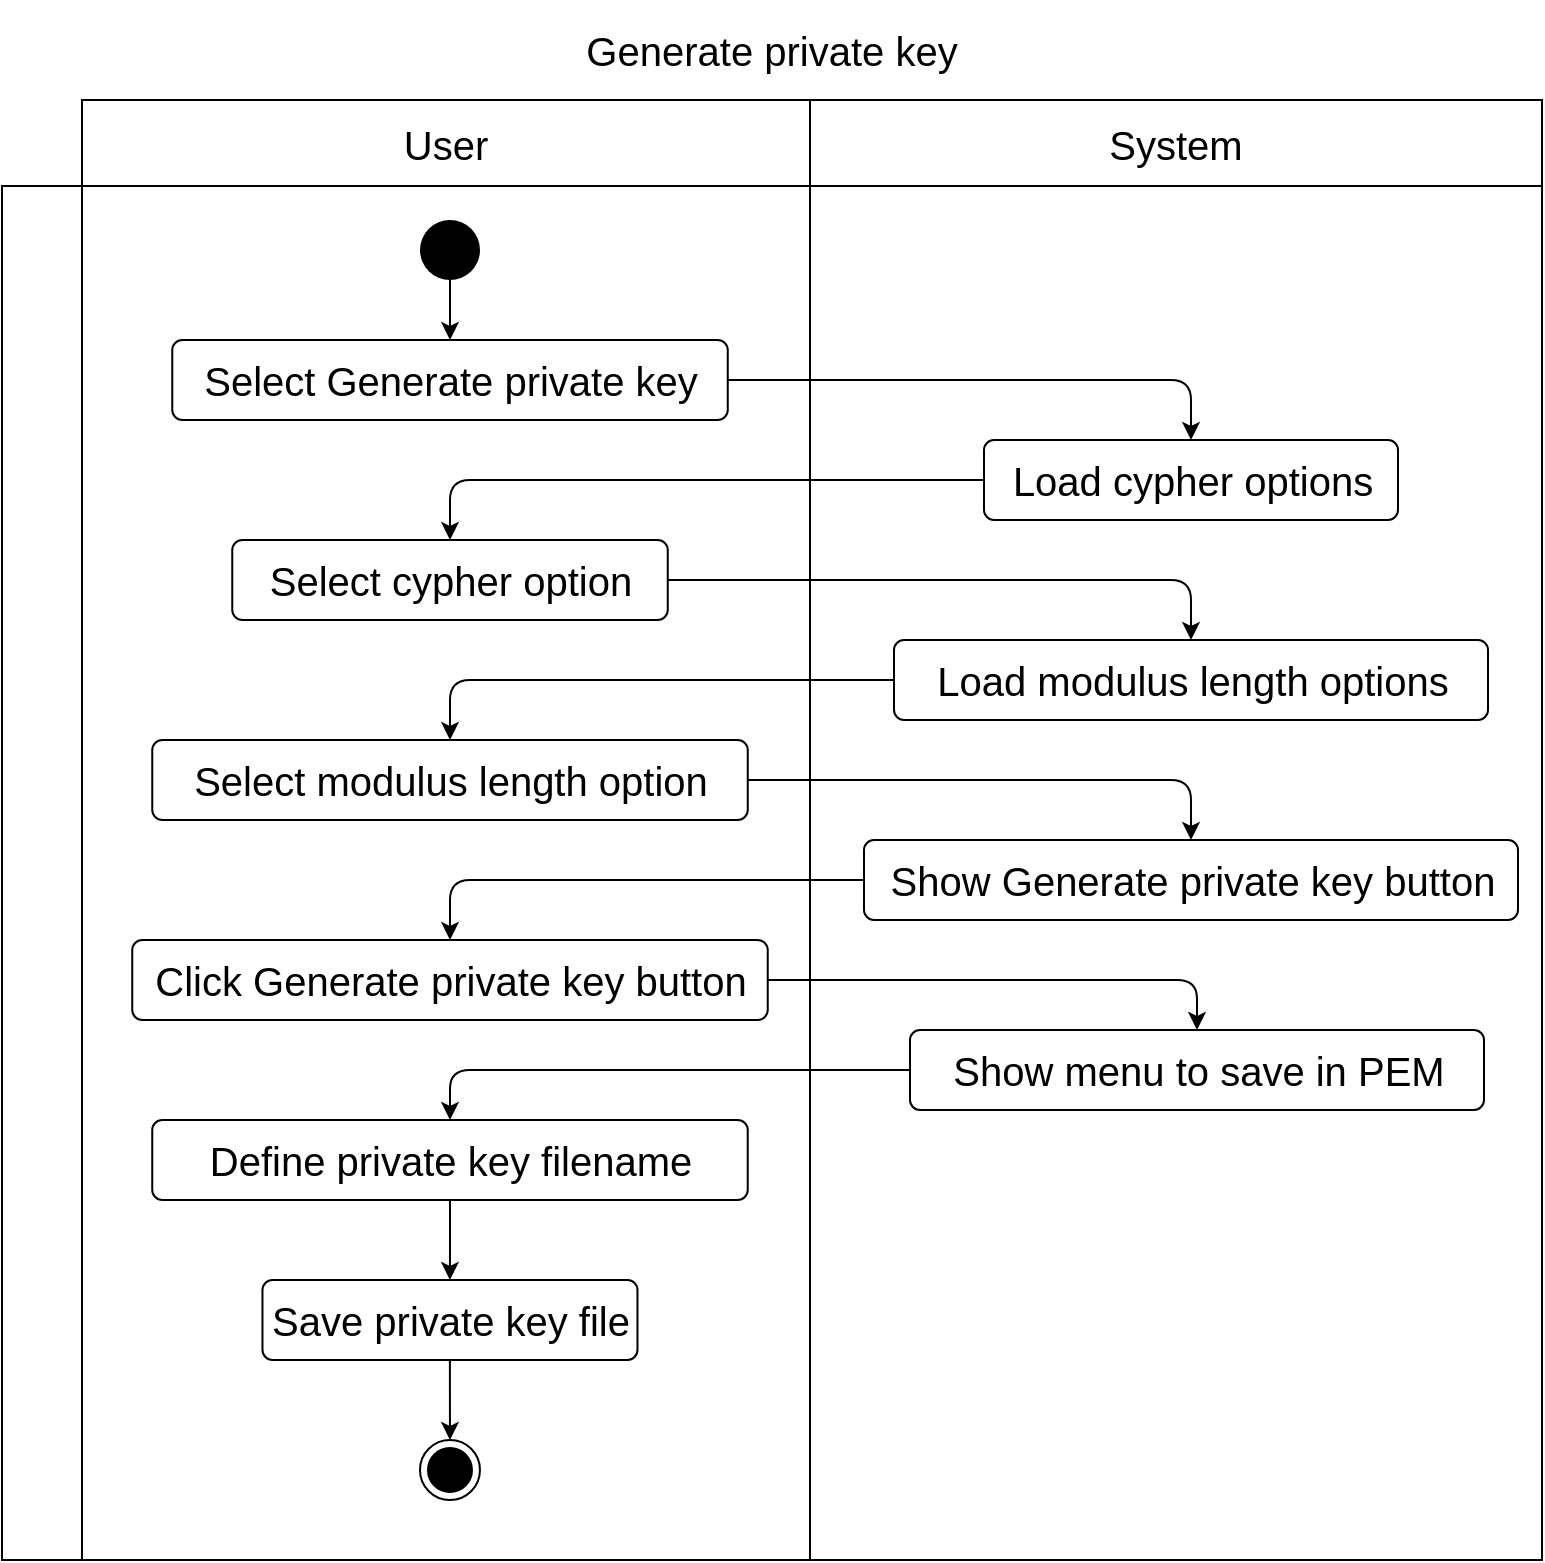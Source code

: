 <mxfile>
    <diagram id="PXaREW2C6d832Z6bwoFC" name="Page-1">
        <mxGraphModel dx="525" dy="459" grid="1" gridSize="10" guides="1" tooltips="1" connect="1" arrows="1" fold="1" page="1" pageScale="1" pageWidth="827" pageHeight="1169" math="0" shadow="0">
            <root>
                <mxCell id="0"/>
                <mxCell id="1" parent="0"/>
                <mxCell id="2" value="Generate private key" style="shape=table;html=1;whiteSpace=wrap;startSize=50;container=1;collapsible=0;childLayout=tableLayout;fillColor=none;swimlaneFillColor=none;strokeColor=none;fontSize=20;" parent="1" vertex="1">
                    <mxGeometry x="29" y="40" width="770" height="780" as="geometry"/>
                </mxCell>
                <mxCell id="3" value="" style="shape=partialRectangle;html=1;whiteSpace=wrap;collapsible=0;dropTarget=0;pointerEvents=0;fillColor=none;top=0;left=0;bottom=0;right=0;points=[[0,0.5],[1,0.5]];portConstraint=eastwest;strokeColor=none;fontSize=20;" parent="2" vertex="1">
                    <mxGeometry y="50" width="770" height="43" as="geometry"/>
                </mxCell>
                <mxCell id="4" value="" style="shape=partialRectangle;html=1;whiteSpace=wrap;connectable=0;fillColor=none;top=1;left=1;bottom=1;right=1;overflow=hidden;strokeColor=none;fontSize=20;" parent="3" vertex="1">
                    <mxGeometry width="40" height="43" as="geometry"/>
                </mxCell>
                <mxCell id="5" value="User" style="shape=partialRectangle;html=1;whiteSpace=wrap;connectable=0;fillColor=none;top=1;left=1;bottom=1;right=1;overflow=hidden;fontSize=20;" parent="3" vertex="1">
                    <mxGeometry x="40" width="364" height="43" as="geometry"/>
                </mxCell>
                <mxCell id="6" value="System" style="shape=partialRectangle;html=1;whiteSpace=wrap;connectable=0;fillColor=none;top=1;left=1;bottom=1;right=1;overflow=hidden;fontSize=20;" parent="3" vertex="1">
                    <mxGeometry x="404" width="366" height="43" as="geometry"/>
                </mxCell>
                <mxCell id="7" value="" style="shape=partialRectangle;html=1;whiteSpace=wrap;collapsible=0;dropTarget=0;pointerEvents=0;fillColor=none;top=1;left=1;bottom=1;right=1;points=[[0,0.5],[1,0.5]];portConstraint=eastwest;fontSize=20;" parent="2" vertex="1">
                    <mxGeometry y="93" width="770" height="687" as="geometry"/>
                </mxCell>
                <mxCell id="8" value="" style="shape=partialRectangle;html=1;whiteSpace=wrap;connectable=0;fillColor=none;top=1;left=1;bottom=1;right=1;overflow=hidden;horizontal=0;fontSize=20;" parent="7" vertex="1">
                    <mxGeometry width="40" height="687" as="geometry"/>
                </mxCell>
                <mxCell id="9" value="" style="shape=partialRectangle;html=1;whiteSpace=wrap;connectable=0;fillColor=none;top=1;left=1;bottom=1;right=1;overflow=hidden;fontSize=20;" parent="7" vertex="1">
                    <mxGeometry x="40" width="364" height="687" as="geometry"/>
                </mxCell>
                <mxCell id="10" value="" style="shape=partialRectangle;html=1;whiteSpace=wrap;connectable=0;fillColor=none;top=1;left=1;bottom=1;right=1;overflow=hidden;fontSize=20;" parent="7" vertex="1">
                    <mxGeometry x="404" width="366" height="687" as="geometry"/>
                </mxCell>
                <mxCell id="52" style="edgeStyle=orthogonalEdgeStyle;html=1;fontSize=20;" parent="1" source="50" target="51" edge="1">
                    <mxGeometry relative="1" as="geometry"/>
                </mxCell>
                <mxCell id="50" value="Select Generate private key" style="html=1;align=center;verticalAlign=middle;rounded=1;absoluteArcSize=1;arcSize=10;dashed=0;fontSize=20;" parent="1" vertex="1">
                    <mxGeometry x="114.13" y="210" width="277.75" height="40" as="geometry"/>
                </mxCell>
                <mxCell id="54" style="edgeStyle=orthogonalEdgeStyle;html=1;fontSize=20;" parent="1" source="51" target="53" edge="1">
                    <mxGeometry relative="1" as="geometry"/>
                </mxCell>
                <mxCell id="51" value="Load cypher options" style="html=1;align=center;verticalAlign=middle;rounded=1;absoluteArcSize=1;arcSize=10;dashed=0;fontSize=20;" parent="1" vertex="1">
                    <mxGeometry x="520" y="260" width="207" height="40" as="geometry"/>
                </mxCell>
                <mxCell id="56" style="edgeStyle=orthogonalEdgeStyle;html=1;fontSize=20;" parent="1" source="53" target="55" edge="1">
                    <mxGeometry relative="1" as="geometry"/>
                </mxCell>
                <mxCell id="53" value="Select cypher option" style="html=1;align=center;verticalAlign=middle;rounded=1;absoluteArcSize=1;arcSize=10;dashed=0;fontSize=20;" parent="1" vertex="1">
                    <mxGeometry x="144.13" y="310" width="217.75" height="40" as="geometry"/>
                </mxCell>
                <mxCell id="58" style="edgeStyle=orthogonalEdgeStyle;html=1;fontSize=20;" parent="1" source="55" target="57" edge="1">
                    <mxGeometry relative="1" as="geometry"/>
                </mxCell>
                <mxCell id="55" value="Load modulus length options" style="html=1;align=center;verticalAlign=middle;rounded=1;absoluteArcSize=1;arcSize=10;dashed=0;fontSize=20;" parent="1" vertex="1">
                    <mxGeometry x="475" y="360" width="297" height="40" as="geometry"/>
                </mxCell>
                <mxCell id="61" style="edgeStyle=orthogonalEdgeStyle;html=1;fontSize=20;" parent="1" source="57" target="60" edge="1">
                    <mxGeometry relative="1" as="geometry"/>
                </mxCell>
                <mxCell id="57" value="Select modulus length option" style="html=1;align=center;verticalAlign=middle;rounded=1;absoluteArcSize=1;arcSize=10;dashed=0;fontSize=20;" parent="1" vertex="1">
                    <mxGeometry x="104.13" y="410" width="297.75" height="40" as="geometry"/>
                </mxCell>
                <mxCell id="63" style="edgeStyle=orthogonalEdgeStyle;html=1;fontSize=20;" parent="1" source="60" target="62" edge="1">
                    <mxGeometry relative="1" as="geometry"/>
                </mxCell>
                <mxCell id="60" value="Show Generate private key button" style="html=1;align=center;verticalAlign=middle;rounded=1;absoluteArcSize=1;arcSize=10;dashed=0;fontSize=20;" parent="1" vertex="1">
                    <mxGeometry x="460" y="460" width="327" height="40" as="geometry"/>
                </mxCell>
                <mxCell id="65" style="edgeStyle=orthogonalEdgeStyle;html=1;fontSize=20;" parent="1" source="62" target="64" edge="1">
                    <mxGeometry relative="1" as="geometry"/>
                </mxCell>
                <mxCell id="62" value="Click Generate private key button" style="html=1;align=center;verticalAlign=middle;rounded=1;absoluteArcSize=1;arcSize=10;dashed=0;fontSize=20;" parent="1" vertex="1">
                    <mxGeometry x="94.12" y="510" width="317.75" height="40" as="geometry"/>
                </mxCell>
                <mxCell id="70" style="edgeStyle=orthogonalEdgeStyle;html=1;fontSize=20;" parent="1" source="64" target="66" edge="1">
                    <mxGeometry relative="1" as="geometry"/>
                </mxCell>
                <mxCell id="64" value="Show menu to save in PEM" style="html=1;align=center;verticalAlign=middle;rounded=1;absoluteArcSize=1;arcSize=10;dashed=0;fontSize=20;" parent="1" vertex="1">
                    <mxGeometry x="483" y="555" width="287" height="40" as="geometry"/>
                </mxCell>
                <mxCell id="71" style="edgeStyle=orthogonalEdgeStyle;html=1;fontSize=20;" parent="1" source="66" target="67" edge="1">
                    <mxGeometry relative="1" as="geometry"/>
                </mxCell>
                <mxCell id="66" value="Define private key filename" style="html=1;align=center;verticalAlign=middle;rounded=1;absoluteArcSize=1;arcSize=10;dashed=0;fontSize=20;" parent="1" vertex="1">
                    <mxGeometry x="104.12" y="600" width="297.75" height="40" as="geometry"/>
                </mxCell>
                <mxCell id="73" style="edgeStyle=orthogonalEdgeStyle;html=1;fontSize=20;" parent="1" source="67" target="72" edge="1">
                    <mxGeometry relative="1" as="geometry"/>
                </mxCell>
                <mxCell id="67" value="Save private key file" style="html=1;align=center;verticalAlign=middle;rounded=1;absoluteArcSize=1;arcSize=10;dashed=0;fontSize=20;" parent="1" vertex="1">
                    <mxGeometry x="159.24" y="680" width="187.5" height="40" as="geometry"/>
                </mxCell>
                <mxCell id="69" style="edgeStyle=orthogonalEdgeStyle;html=1;fontSize=20;" parent="1" source="68" target="50" edge="1">
                    <mxGeometry relative="1" as="geometry"/>
                </mxCell>
                <mxCell id="68" value="" style="ellipse;fillColor=#000000;strokeColor=none;fontSize=20;" parent="1" vertex="1">
                    <mxGeometry x="238" y="150" width="30" height="30" as="geometry"/>
                </mxCell>
                <mxCell id="72" value="" style="ellipse;html=1;shape=endState;fillColor=#000000;strokeColor=#000000;fontSize=20;" parent="1" vertex="1">
                    <mxGeometry x="237.99" y="760" width="30" height="30" as="geometry"/>
                </mxCell>
            </root>
        </mxGraphModel>
    </diagram>
</mxfile>
